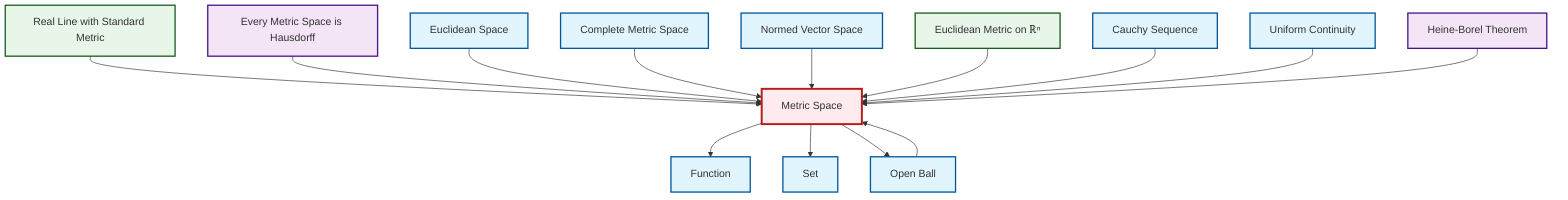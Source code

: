 graph TD
    classDef definition fill:#e1f5fe,stroke:#01579b,stroke-width:2px
    classDef theorem fill:#f3e5f5,stroke:#4a148c,stroke-width:2px
    classDef axiom fill:#fff3e0,stroke:#e65100,stroke-width:2px
    classDef example fill:#e8f5e9,stroke:#1b5e20,stroke-width:2px
    classDef current fill:#ffebee,stroke:#b71c1c,stroke-width:3px
    def-metric-space["Metric Space"]:::definition
    def-set["Set"]:::definition
    def-uniform-continuity["Uniform Continuity"]:::definition
    def-cauchy-sequence["Cauchy Sequence"]:::definition
    def-complete-metric-space["Complete Metric Space"]:::definition
    thm-metric-hausdorff["Every Metric Space is Hausdorff"]:::theorem
    thm-heine-borel["Heine-Borel Theorem"]:::theorem
    ex-real-line-metric["Real Line with Standard Metric"]:::example
    ex-euclidean-metric["Euclidean Metric on ℝⁿ"]:::example
    def-function["Function"]:::definition
    def-open-ball["Open Ball"]:::definition
    def-euclidean-space["Euclidean Space"]:::definition
    def-normed-vector-space["Normed Vector Space"]:::definition
    ex-real-line-metric --> def-metric-space
    def-metric-space --> def-function
    thm-metric-hausdorff --> def-metric-space
    def-euclidean-space --> def-metric-space
    def-open-ball --> def-metric-space
    def-metric-space --> def-set
    def-complete-metric-space --> def-metric-space
    def-normed-vector-space --> def-metric-space
    ex-euclidean-metric --> def-metric-space
    def-cauchy-sequence --> def-metric-space
    def-uniform-continuity --> def-metric-space
    thm-heine-borel --> def-metric-space
    def-metric-space --> def-open-ball
    class def-metric-space current